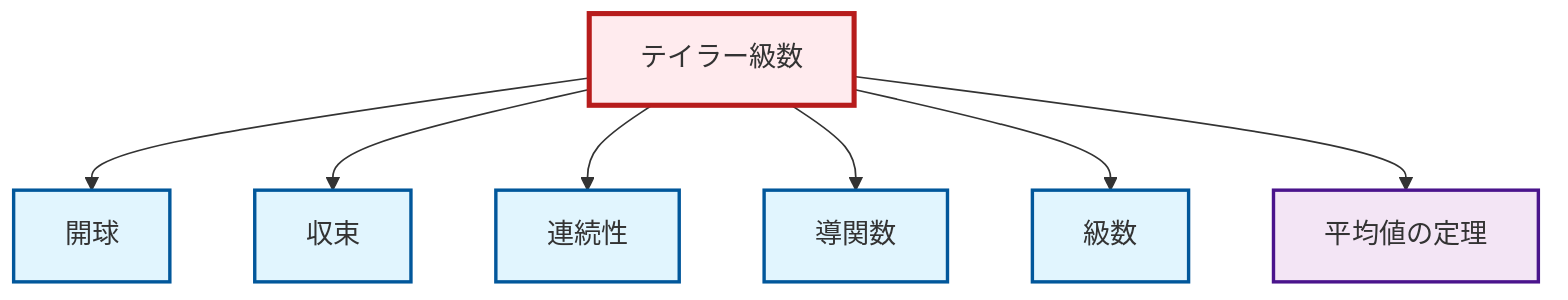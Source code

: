 graph TD
    classDef definition fill:#e1f5fe,stroke:#01579b,stroke-width:2px
    classDef theorem fill:#f3e5f5,stroke:#4a148c,stroke-width:2px
    classDef axiom fill:#fff3e0,stroke:#e65100,stroke-width:2px
    classDef example fill:#e8f5e9,stroke:#1b5e20,stroke-width:2px
    classDef current fill:#ffebee,stroke:#b71c1c,stroke-width:3px
    thm-taylor-series["テイラー級数"]:::theorem
    def-open-ball["開球"]:::definition
    def-series["級数"]:::definition
    thm-mean-value["平均値の定理"]:::theorem
    def-continuity["連続性"]:::definition
    def-derivative["導関数"]:::definition
    def-convergence["収束"]:::definition
    thm-taylor-series --> def-open-ball
    thm-taylor-series --> def-convergence
    thm-taylor-series --> def-continuity
    thm-taylor-series --> def-derivative
    thm-taylor-series --> def-series
    thm-taylor-series --> thm-mean-value
    class thm-taylor-series current
